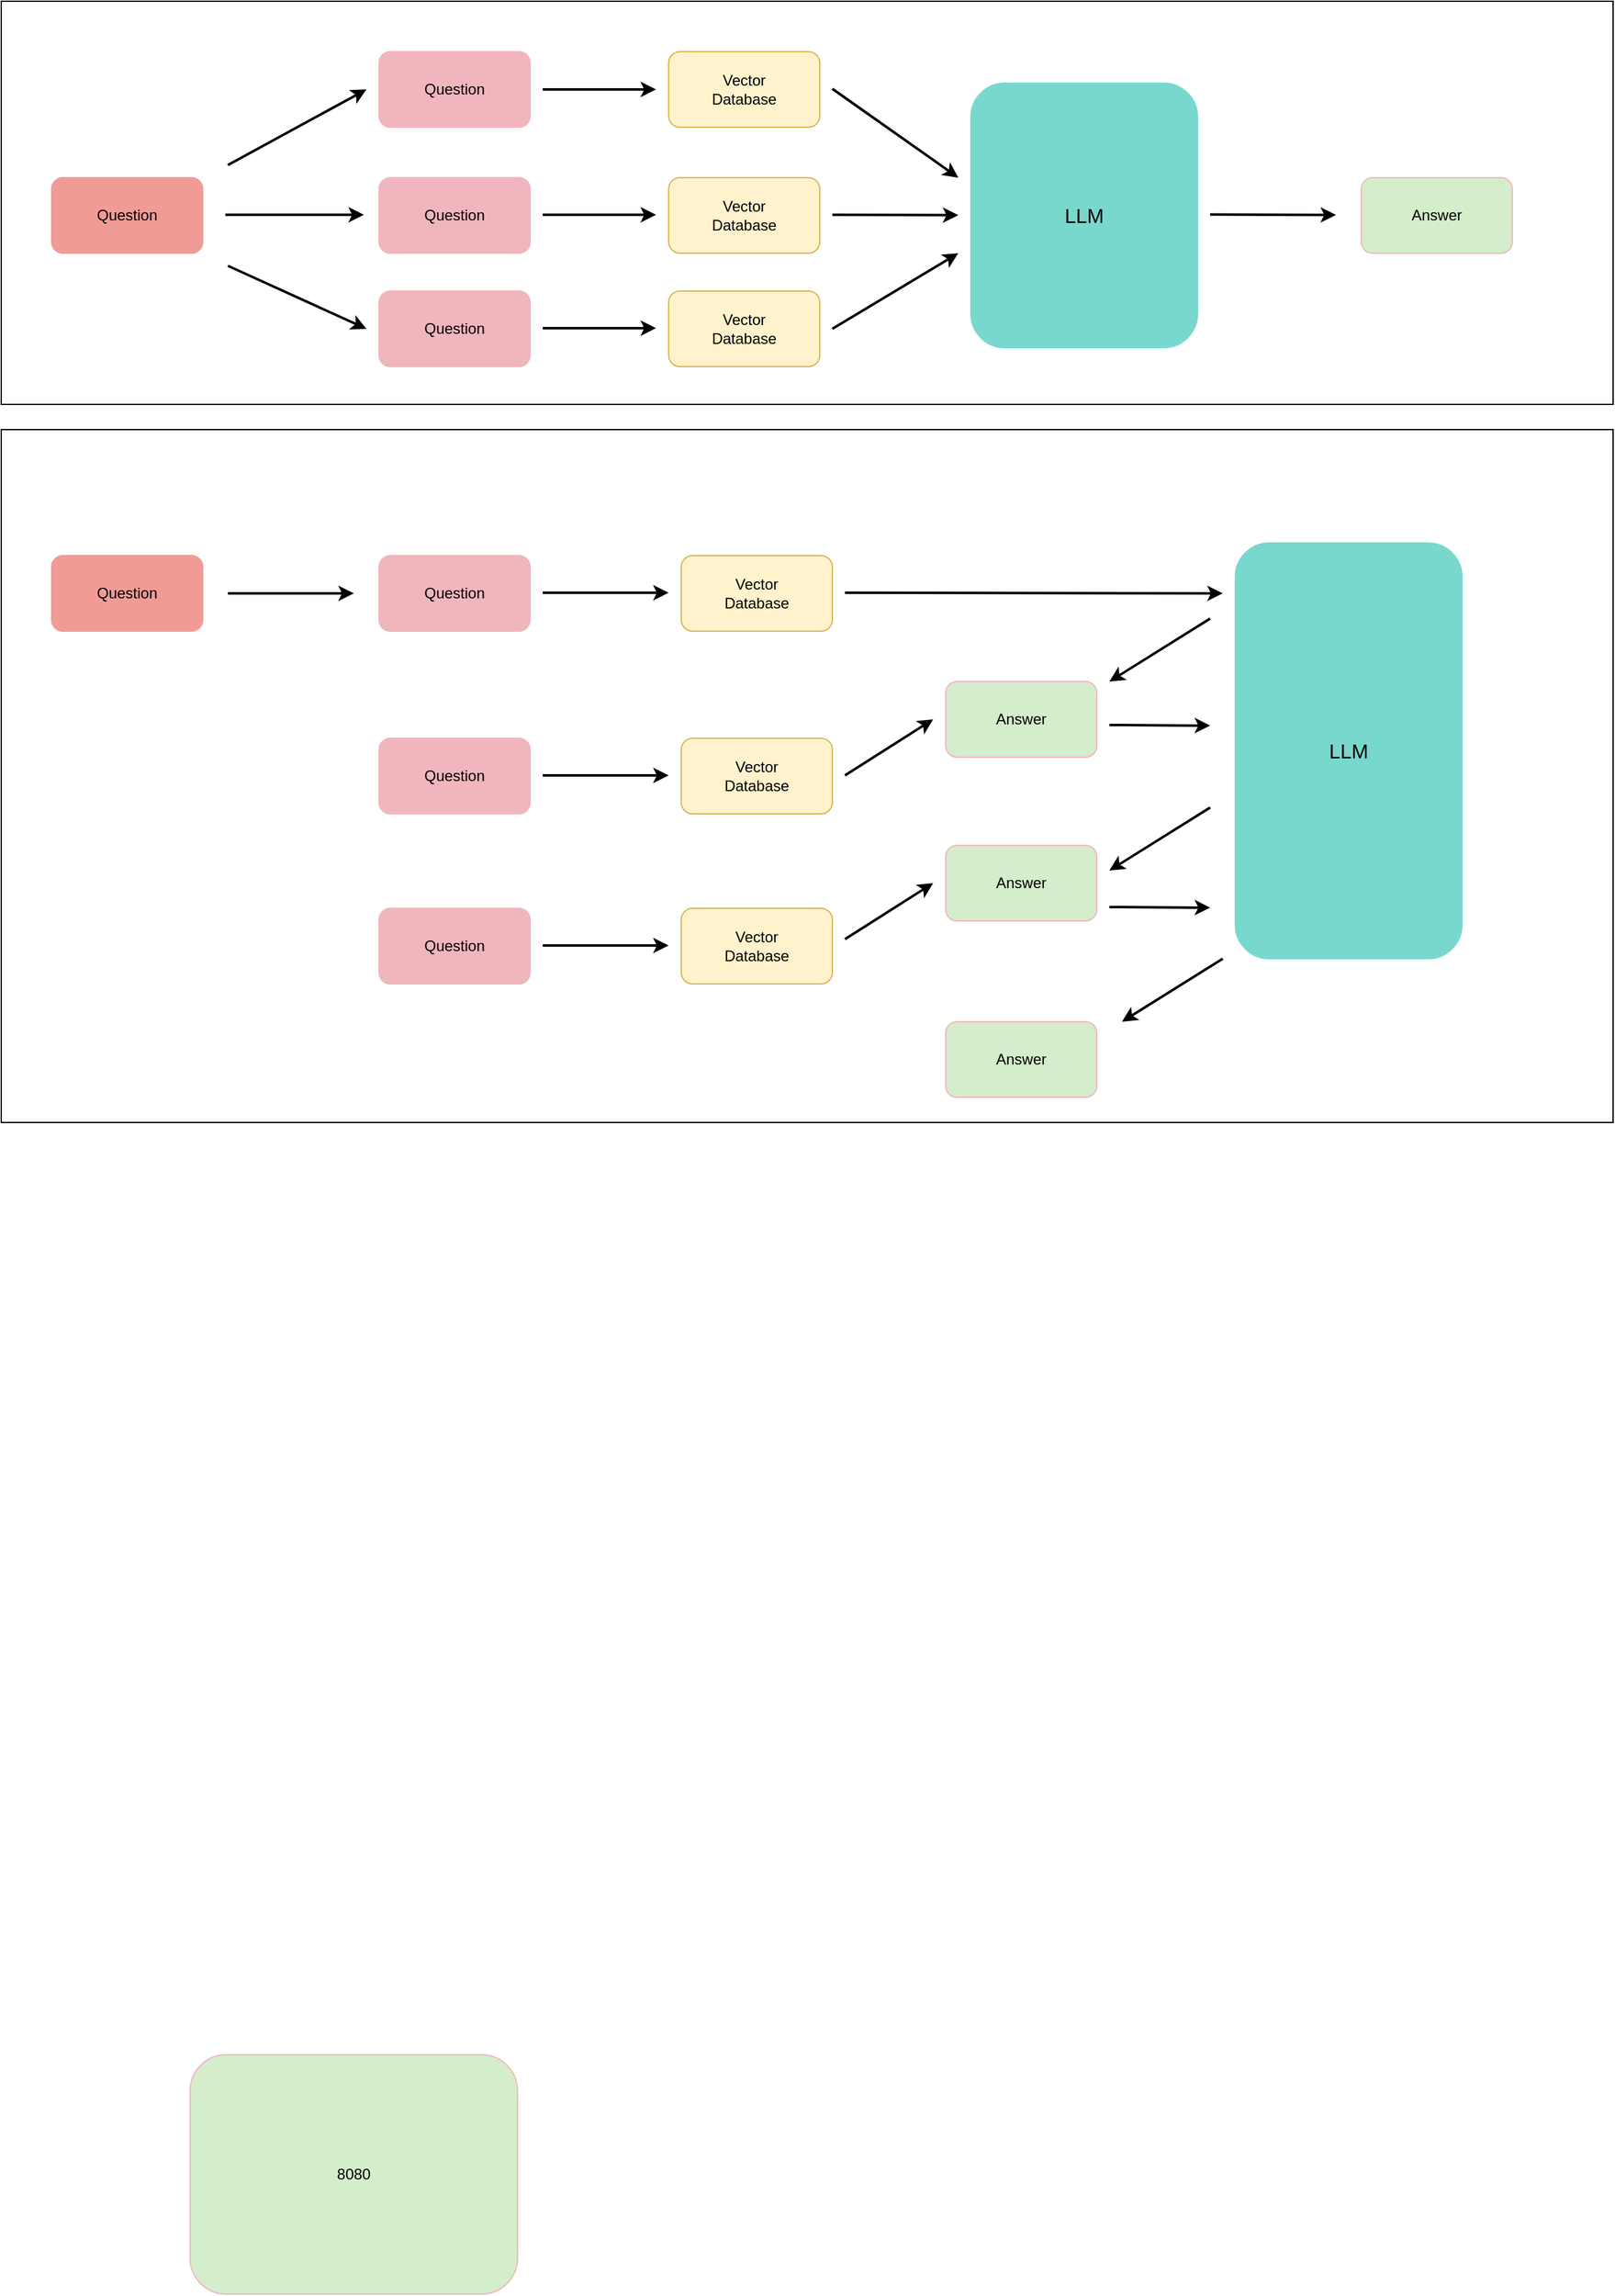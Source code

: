 <mxfile version="21.6.5" type="device">
  <diagram name="第 1 页" id="j7uPoeqHg6hZorCAA1ia">
    <mxGraphModel dx="1026" dy="668" grid="1" gridSize="10" guides="1" tooltips="1" connect="1" arrows="1" fold="1" page="1" pageScale="1" pageWidth="827" pageHeight="1169" math="0" shadow="0">
      <root>
        <mxCell id="0" />
        <mxCell id="1" parent="0" />
        <mxCell id="Xz8TLfgta3kbgJaf5t8Q-70" value="" style="rounded=0;whiteSpace=wrap;html=1;" vertex="1" parent="1">
          <mxGeometry y="340" width="1280" height="550" as="geometry" />
        </mxCell>
        <mxCell id="Xz8TLfgta3kbgJaf5t8Q-44" value="" style="rounded=0;whiteSpace=wrap;html=1;" vertex="1" parent="1">
          <mxGeometry width="1280" height="320" as="geometry" />
        </mxCell>
        <mxCell id="Xz8TLfgta3kbgJaf5t8Q-20" value="Question" style="rounded=1;whiteSpace=wrap;html=1;shadow=0;fillColor=#F19B97;strokeColor=#F19B97;" vertex="1" parent="1">
          <mxGeometry x="40" y="140" width="120" height="60" as="geometry" />
        </mxCell>
        <mxCell id="Xz8TLfgta3kbgJaf5t8Q-22" value="Question" style="rounded=1;whiteSpace=wrap;html=1;shadow=0;fillColor=#F1B6BD;strokeColor=#F1B6BD;" vertex="1" parent="1">
          <mxGeometry x="300" y="40" width="120" height="60" as="geometry" />
        </mxCell>
        <mxCell id="Xz8TLfgta3kbgJaf5t8Q-23" value="Question" style="rounded=1;whiteSpace=wrap;html=1;shadow=0;fillColor=#F1B6BD;strokeColor=#F1B6BD;" vertex="1" parent="1">
          <mxGeometry x="300" y="140" width="120" height="60" as="geometry" />
        </mxCell>
        <mxCell id="Xz8TLfgta3kbgJaf5t8Q-24" value="Question" style="rounded=1;whiteSpace=wrap;html=1;shadow=0;fillColor=#F1B6BD;strokeColor=#F1B6BD;" vertex="1" parent="1">
          <mxGeometry x="300" y="230" width="120" height="60" as="geometry" />
        </mxCell>
        <mxCell id="Xz8TLfgta3kbgJaf5t8Q-25" value="" style="endArrow=classic;html=1;rounded=1;strokeWidth=2;" edge="1" parent="1">
          <mxGeometry width="50" height="50" relative="1" as="geometry">
            <mxPoint x="178" y="169.5" as="sourcePoint" />
            <mxPoint x="288" y="169.5" as="targetPoint" />
          </mxGeometry>
        </mxCell>
        <mxCell id="Xz8TLfgta3kbgJaf5t8Q-26" value="" style="endArrow=classic;html=1;rounded=1;strokeWidth=2;" edge="1" parent="1">
          <mxGeometry width="50" height="50" relative="1" as="geometry">
            <mxPoint x="180" y="130" as="sourcePoint" />
            <mxPoint x="290" y="70" as="targetPoint" />
          </mxGeometry>
        </mxCell>
        <mxCell id="Xz8TLfgta3kbgJaf5t8Q-27" value="" style="endArrow=classic;html=1;rounded=1;strokeWidth=2;" edge="1" parent="1">
          <mxGeometry width="50" height="50" relative="1" as="geometry">
            <mxPoint x="180" y="210" as="sourcePoint" />
            <mxPoint x="290" y="260" as="targetPoint" />
          </mxGeometry>
        </mxCell>
        <mxCell id="Xz8TLfgta3kbgJaf5t8Q-29" value="Vector&lt;br&gt;Database" style="rounded=1;whiteSpace=wrap;html=1;shadow=0;fillColor=#fff2cc;strokeColor=#d6b656;" vertex="1" parent="1">
          <mxGeometry x="530" y="40" width="120" height="60" as="geometry" />
        </mxCell>
        <mxCell id="Xz8TLfgta3kbgJaf5t8Q-30" value="Vector&lt;br style=&quot;border-color: var(--border-color);&quot;&gt;Database" style="rounded=1;whiteSpace=wrap;html=1;shadow=0;fillColor=#fff2cc;strokeColor=#d6b656;" vertex="1" parent="1">
          <mxGeometry x="530" y="140" width="120" height="60" as="geometry" />
        </mxCell>
        <mxCell id="Xz8TLfgta3kbgJaf5t8Q-31" value="Vector&lt;br style=&quot;border-color: var(--border-color);&quot;&gt;Database" style="rounded=1;whiteSpace=wrap;html=1;shadow=0;fillColor=#fff2cc;strokeColor=#d6b656;" vertex="1" parent="1">
          <mxGeometry x="530" y="230" width="120" height="60" as="geometry" />
        </mxCell>
        <mxCell id="Xz8TLfgta3kbgJaf5t8Q-34" value="&lt;font style=&quot;font-size: 16px;&quot;&gt;LLM&lt;/font&gt;" style="rounded=1;whiteSpace=wrap;html=1;shadow=0;fillColor=#79D8CE;strokeColor=#79D8CE;" vertex="1" parent="1">
          <mxGeometry x="770" y="65" width="180" height="210" as="geometry" />
        </mxCell>
        <mxCell id="Xz8TLfgta3kbgJaf5t8Q-35" value="" style="endArrow=classic;html=1;rounded=1;strokeWidth=2;" edge="1" parent="1">
          <mxGeometry width="50" height="50" relative="1" as="geometry">
            <mxPoint x="430" y="70" as="sourcePoint" />
            <mxPoint x="520" y="70" as="targetPoint" />
          </mxGeometry>
        </mxCell>
        <mxCell id="Xz8TLfgta3kbgJaf5t8Q-36" value="" style="endArrow=classic;html=1;rounded=1;strokeWidth=2;" edge="1" parent="1">
          <mxGeometry width="50" height="50" relative="1" as="geometry">
            <mxPoint x="430" y="169.5" as="sourcePoint" />
            <mxPoint x="520" y="169.5" as="targetPoint" />
          </mxGeometry>
        </mxCell>
        <mxCell id="Xz8TLfgta3kbgJaf5t8Q-37" value="" style="endArrow=classic;html=1;rounded=1;strokeWidth=2;" edge="1" parent="1">
          <mxGeometry width="50" height="50" relative="1" as="geometry">
            <mxPoint x="430" y="259.5" as="sourcePoint" />
            <mxPoint x="520" y="259.5" as="targetPoint" />
          </mxGeometry>
        </mxCell>
        <mxCell id="Xz8TLfgta3kbgJaf5t8Q-38" value="" style="endArrow=classic;html=1;rounded=1;strokeWidth=2;entryX=0;entryY=0;entryDx=0;entryDy=0;" edge="1" parent="1">
          <mxGeometry width="50" height="50" relative="1" as="geometry">
            <mxPoint x="660" y="69.5" as="sourcePoint" />
            <mxPoint x="760" y="140" as="targetPoint" />
          </mxGeometry>
        </mxCell>
        <mxCell id="Xz8TLfgta3kbgJaf5t8Q-39" value="" style="endArrow=classic;html=1;rounded=1;strokeWidth=2;entryX=0;entryY=1;entryDx=0;entryDy=0;" edge="1" parent="1">
          <mxGeometry width="50" height="50" relative="1" as="geometry">
            <mxPoint x="660" y="260" as="sourcePoint" />
            <mxPoint x="760" y="200" as="targetPoint" />
          </mxGeometry>
        </mxCell>
        <mxCell id="Xz8TLfgta3kbgJaf5t8Q-40" value="" style="endArrow=classic;html=1;rounded=1;strokeWidth=2;" edge="1" parent="1">
          <mxGeometry width="50" height="50" relative="1" as="geometry">
            <mxPoint x="660" y="169.5" as="sourcePoint" />
            <mxPoint x="760" y="169.812" as="targetPoint" />
          </mxGeometry>
        </mxCell>
        <mxCell id="Xz8TLfgta3kbgJaf5t8Q-42" value="Answer" style="rounded=1;whiteSpace=wrap;html=1;shadow=0;fillColor=#D4EDCA;strokeColor=#F1B6BD;" vertex="1" parent="1">
          <mxGeometry x="1080" y="140" width="120" height="60" as="geometry" />
        </mxCell>
        <mxCell id="Xz8TLfgta3kbgJaf5t8Q-43" value="" style="endArrow=classic;html=1;rounded=1;strokeWidth=2;" edge="1" parent="1">
          <mxGeometry width="50" height="50" relative="1" as="geometry">
            <mxPoint x="960" y="169.29" as="sourcePoint" />
            <mxPoint x="1060" y="169.602" as="targetPoint" />
          </mxGeometry>
        </mxCell>
        <mxCell id="Xz8TLfgta3kbgJaf5t8Q-45" value="Question" style="rounded=1;whiteSpace=wrap;html=1;shadow=0;fillColor=#F19B97;strokeColor=#F19B97;" vertex="1" parent="1">
          <mxGeometry x="40" y="440" width="120" height="60" as="geometry" />
        </mxCell>
        <mxCell id="Xz8TLfgta3kbgJaf5t8Q-46" value="" style="endArrow=classic;html=1;rounded=1;strokeWidth=2;" edge="1" parent="1">
          <mxGeometry width="50" height="50" relative="1" as="geometry">
            <mxPoint x="180" y="470" as="sourcePoint" />
            <mxPoint x="280" y="470" as="targetPoint" />
          </mxGeometry>
        </mxCell>
        <mxCell id="Xz8TLfgta3kbgJaf5t8Q-47" value="Question" style="rounded=1;whiteSpace=wrap;html=1;shadow=0;fillColor=#F1B6BD;strokeColor=#F1B6BD;" vertex="1" parent="1">
          <mxGeometry x="300" y="440" width="120" height="60" as="geometry" />
        </mxCell>
        <mxCell id="Xz8TLfgta3kbgJaf5t8Q-48" value="Question" style="rounded=1;whiteSpace=wrap;html=1;shadow=0;fillColor=#F1B6BD;strokeColor=#F1B6BD;" vertex="1" parent="1">
          <mxGeometry x="300" y="585" width="120" height="60" as="geometry" />
        </mxCell>
        <mxCell id="Xz8TLfgta3kbgJaf5t8Q-49" value="Question" style="rounded=1;whiteSpace=wrap;html=1;shadow=0;fillColor=#F1B6BD;strokeColor=#F1B6BD;" vertex="1" parent="1">
          <mxGeometry x="300" y="720" width="120" height="60" as="geometry" />
        </mxCell>
        <mxCell id="Xz8TLfgta3kbgJaf5t8Q-50" value="Vector&lt;br&gt;Database" style="rounded=1;whiteSpace=wrap;html=1;shadow=0;fillColor=#fff2cc;strokeColor=#d6b656;" vertex="1" parent="1">
          <mxGeometry x="540" y="440" width="120" height="60" as="geometry" />
        </mxCell>
        <mxCell id="Xz8TLfgta3kbgJaf5t8Q-51" value="" style="endArrow=classic;html=1;rounded=1;strokeWidth=2;" edge="1" parent="1">
          <mxGeometry width="50" height="50" relative="1" as="geometry">
            <mxPoint x="430" y="469.5" as="sourcePoint" />
            <mxPoint x="530" y="469.5" as="targetPoint" />
          </mxGeometry>
        </mxCell>
        <mxCell id="Xz8TLfgta3kbgJaf5t8Q-52" value="&lt;font style=&quot;font-size: 16px;&quot;&gt;LLM&lt;/font&gt;" style="rounded=1;whiteSpace=wrap;html=1;shadow=0;fillColor=#79D8CE;strokeColor=#79D8CE;" vertex="1" parent="1">
          <mxGeometry x="980" y="430" width="180" height="330" as="geometry" />
        </mxCell>
        <mxCell id="Xz8TLfgta3kbgJaf5t8Q-53" value="Answer" style="rounded=1;whiteSpace=wrap;html=1;shadow=0;fillColor=#D4EDCA;strokeColor=#F1B6BD;" vertex="1" parent="1">
          <mxGeometry x="750" y="540" width="120" height="60" as="geometry" />
        </mxCell>
        <mxCell id="Xz8TLfgta3kbgJaf5t8Q-54" value="" style="endArrow=classic;html=1;rounded=1;strokeWidth=2;" edge="1" parent="1">
          <mxGeometry width="50" height="50" relative="1" as="geometry">
            <mxPoint x="670" y="469.5" as="sourcePoint" />
            <mxPoint x="970" y="470" as="targetPoint" />
          </mxGeometry>
        </mxCell>
        <mxCell id="Xz8TLfgta3kbgJaf5t8Q-55" value="" style="endArrow=classic;html=1;rounded=1;strokeWidth=2;" edge="1" parent="1">
          <mxGeometry width="50" height="50" relative="1" as="geometry">
            <mxPoint x="960" y="490" as="sourcePoint" />
            <mxPoint x="880" y="540" as="targetPoint" />
          </mxGeometry>
        </mxCell>
        <mxCell id="Xz8TLfgta3kbgJaf5t8Q-56" value="Vector&lt;br&gt;Database" style="rounded=1;whiteSpace=wrap;html=1;shadow=0;fillColor=#fff2cc;strokeColor=#d6b656;" vertex="1" parent="1">
          <mxGeometry x="540" y="585" width="120" height="60" as="geometry" />
        </mxCell>
        <mxCell id="Xz8TLfgta3kbgJaf5t8Q-57" value="" style="endArrow=classic;html=1;rounded=1;strokeWidth=2;" edge="1" parent="1">
          <mxGeometry width="50" height="50" relative="1" as="geometry">
            <mxPoint x="430" y="614.5" as="sourcePoint" />
            <mxPoint x="530" y="614.5" as="targetPoint" />
          </mxGeometry>
        </mxCell>
        <mxCell id="Xz8TLfgta3kbgJaf5t8Q-59" value="" style="endArrow=classic;html=1;rounded=1;strokeWidth=2;" edge="1" parent="1">
          <mxGeometry width="50" height="50" relative="1" as="geometry">
            <mxPoint x="670" y="614.5" as="sourcePoint" />
            <mxPoint x="740" y="570" as="targetPoint" />
          </mxGeometry>
        </mxCell>
        <mxCell id="Xz8TLfgta3kbgJaf5t8Q-60" value="" style="endArrow=classic;html=1;rounded=1;strokeWidth=2;" edge="1" parent="1">
          <mxGeometry width="50" height="50" relative="1" as="geometry">
            <mxPoint x="880" y="574.5" as="sourcePoint" />
            <mxPoint x="960" y="575" as="targetPoint" />
          </mxGeometry>
        </mxCell>
        <mxCell id="Xz8TLfgta3kbgJaf5t8Q-62" value="" style="endArrow=classic;html=1;rounded=1;strokeWidth=2;" edge="1" parent="1">
          <mxGeometry width="50" height="50" relative="1" as="geometry">
            <mxPoint x="960" y="640" as="sourcePoint" />
            <mxPoint x="880" y="690" as="targetPoint" />
          </mxGeometry>
        </mxCell>
        <mxCell id="Xz8TLfgta3kbgJaf5t8Q-63" value="Answer" style="rounded=1;whiteSpace=wrap;html=1;shadow=0;fillColor=#D4EDCA;strokeColor=#F1B6BD;" vertex="1" parent="1">
          <mxGeometry x="750" y="670" width="120" height="60" as="geometry" />
        </mxCell>
        <mxCell id="Xz8TLfgta3kbgJaf5t8Q-64" value="" style="endArrow=classic;html=1;rounded=1;strokeWidth=2;" edge="1" parent="1">
          <mxGeometry width="50" height="50" relative="1" as="geometry">
            <mxPoint x="430" y="749.5" as="sourcePoint" />
            <mxPoint x="530" y="749.5" as="targetPoint" />
          </mxGeometry>
        </mxCell>
        <mxCell id="Xz8TLfgta3kbgJaf5t8Q-65" value="Vector&lt;br&gt;Database" style="rounded=1;whiteSpace=wrap;html=1;shadow=0;fillColor=#fff2cc;strokeColor=#d6b656;" vertex="1" parent="1">
          <mxGeometry x="540" y="720" width="120" height="60" as="geometry" />
        </mxCell>
        <mxCell id="Xz8TLfgta3kbgJaf5t8Q-66" value="" style="endArrow=classic;html=1;rounded=1;strokeWidth=2;" edge="1" parent="1">
          <mxGeometry width="50" height="50" relative="1" as="geometry">
            <mxPoint x="670" y="744.5" as="sourcePoint" />
            <mxPoint x="740" y="700" as="targetPoint" />
          </mxGeometry>
        </mxCell>
        <mxCell id="Xz8TLfgta3kbgJaf5t8Q-67" value="" style="endArrow=classic;html=1;rounded=1;strokeWidth=2;" edge="1" parent="1">
          <mxGeometry width="50" height="50" relative="1" as="geometry">
            <mxPoint x="880" y="719" as="sourcePoint" />
            <mxPoint x="960" y="719.5" as="targetPoint" />
          </mxGeometry>
        </mxCell>
        <mxCell id="Xz8TLfgta3kbgJaf5t8Q-68" value="" style="endArrow=classic;html=1;rounded=1;strokeWidth=2;" edge="1" parent="1">
          <mxGeometry width="50" height="50" relative="1" as="geometry">
            <mxPoint x="970" y="760" as="sourcePoint" />
            <mxPoint x="890" y="810" as="targetPoint" />
          </mxGeometry>
        </mxCell>
        <mxCell id="Xz8TLfgta3kbgJaf5t8Q-69" value="Answer" style="rounded=1;whiteSpace=wrap;html=1;shadow=0;fillColor=#D4EDCA;strokeColor=#F1B6BD;" vertex="1" parent="1">
          <mxGeometry x="750" y="810" width="120" height="60" as="geometry" />
        </mxCell>
        <mxCell id="Xz8TLfgta3kbgJaf5t8Q-75" value="8080" style="rounded=1;whiteSpace=wrap;html=1;shadow=0;fillColor=#D4EDCA;strokeColor=#F1B6BD;" vertex="1" parent="1">
          <mxGeometry x="150" y="1630" width="260" height="190" as="geometry" />
        </mxCell>
      </root>
    </mxGraphModel>
  </diagram>
</mxfile>
